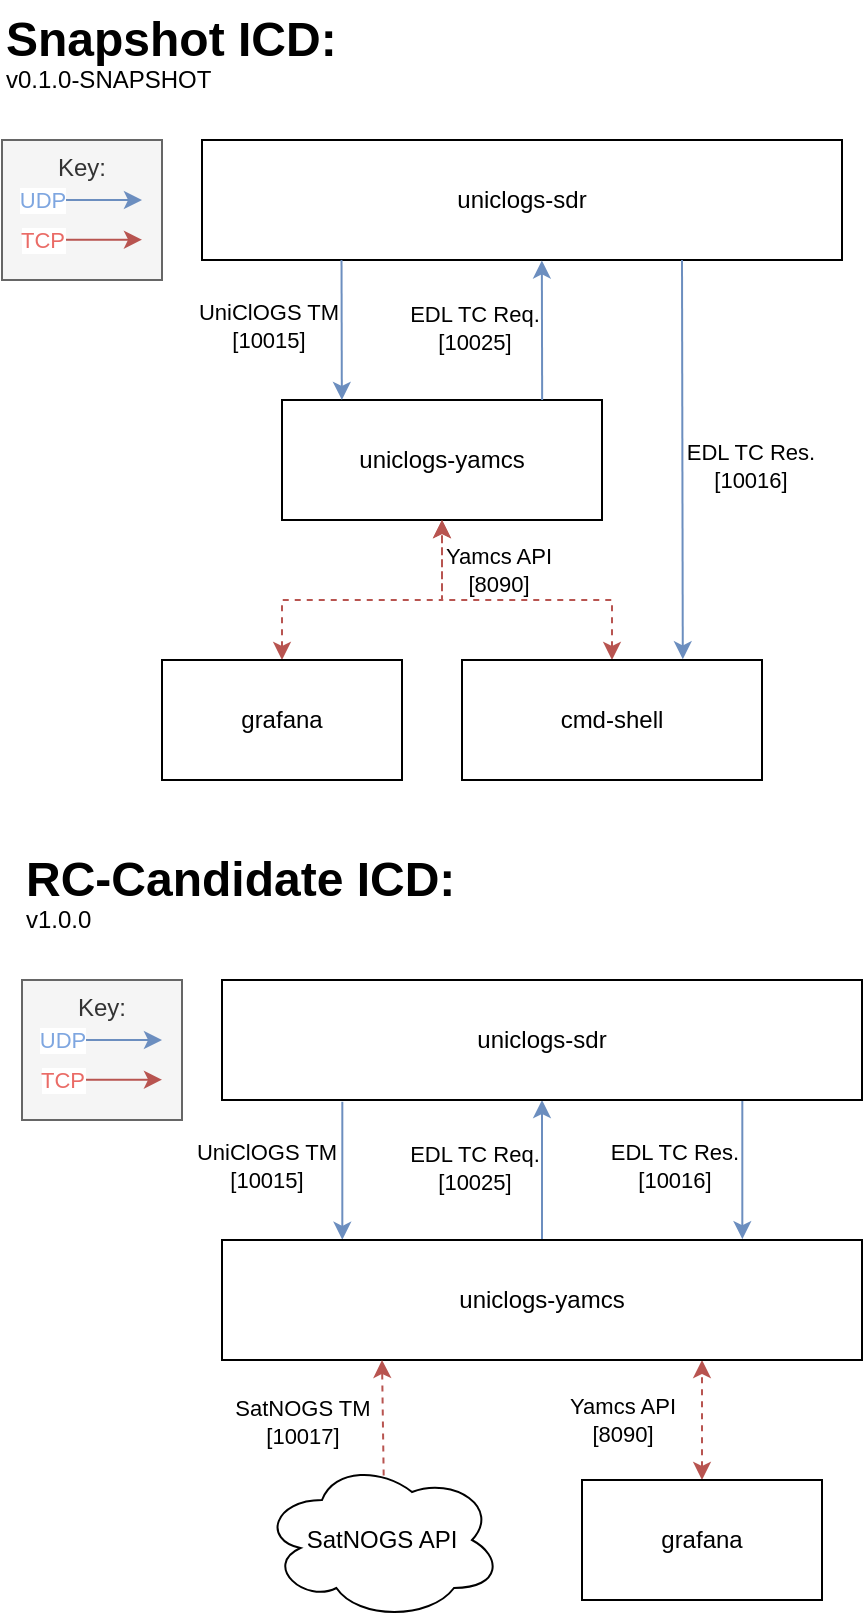 <mxfile version="22.0.0" type="device" pages="2">
  <diagram name="1.0.0" id="e9TI5_K4IV4O8QOR8daj">
    <mxGraphModel dx="1478" dy="1252" grid="1" gridSize="10" guides="1" tooltips="1" connect="1" arrows="1" fold="1" page="0" pageScale="1" pageWidth="850" pageHeight="1100" math="0" shadow="0">
      <root>
        <mxCell id="cn-GWUwfrTkV4uHzCgbF-0" />
        <mxCell id="cn-GWUwfrTkV4uHzCgbF-1" parent="cn-GWUwfrTkV4uHzCgbF-0" />
        <mxCell id="cn-GWUwfrTkV4uHzCgbF-2" value="uniclogs-sdr" style="rounded=0;whiteSpace=wrap;html=1;" vertex="1" parent="cn-GWUwfrTkV4uHzCgbF-1">
          <mxGeometry x="170" y="50" width="320" height="60" as="geometry" />
        </mxCell>
        <mxCell id="cn-GWUwfrTkV4uHzCgbF-3" value="uniclogs-yamcs" style="rounded=0;whiteSpace=wrap;html=1;" vertex="1" parent="cn-GWUwfrTkV4uHzCgbF-1">
          <mxGeometry x="210" y="180" width="160" height="60" as="geometry" />
        </mxCell>
        <mxCell id="cn-GWUwfrTkV4uHzCgbF-4" value="" style="edgeStyle=orthogonalEdgeStyle;rounded=0;orthogonalLoop=1;jettySize=auto;html=1;dashed=1;exitX=0.5;exitY=0;exitDx=0;exitDy=0;startArrow=classic;startFill=1;fillColor=#f8cecc;strokeColor=#b85450;" edge="1" parent="cn-GWUwfrTkV4uHzCgbF-1" source="cn-GWUwfrTkV4uHzCgbF-6" target="cn-GWUwfrTkV4uHzCgbF-3">
          <mxGeometry relative="1" as="geometry">
            <Array as="points">
              <mxPoint x="375" y="280" />
              <mxPoint x="290" y="280" />
            </Array>
          </mxGeometry>
        </mxCell>
        <mxCell id="cn-GWUwfrTkV4uHzCgbF-6" value="cmd-shell" style="rounded=0;whiteSpace=wrap;html=1;" vertex="1" parent="cn-GWUwfrTkV4uHzCgbF-1">
          <mxGeometry x="300" y="310" width="150" height="60" as="geometry" />
        </mxCell>
        <mxCell id="cn-GWUwfrTkV4uHzCgbF-7" value="" style="endArrow=classic;html=1;rounded=0;exitX=0.75;exitY=1;exitDx=0;exitDy=0;entryX=0.736;entryY=-0.006;entryDx=0;entryDy=0;fillColor=#dae8fc;strokeColor=#6c8ebf;entryPerimeter=0;" edge="1" parent="cn-GWUwfrTkV4uHzCgbF-1" source="cn-GWUwfrTkV4uHzCgbF-2" target="cn-GWUwfrTkV4uHzCgbF-6">
          <mxGeometry width="50" height="50" relative="1" as="geometry">
            <mxPoint x="400" y="460" as="sourcePoint" />
            <mxPoint x="450" y="390" as="targetPoint" />
          </mxGeometry>
        </mxCell>
        <mxCell id="cn-GWUwfrTkV4uHzCgbF-8" value="EDL TC Res.&lt;br&gt;[10016]" style="edgeLabel;html=1;align=center;verticalAlign=middle;resizable=0;points=[];" vertex="1" connectable="0" parent="cn-GWUwfrTkV4uHzCgbF-7">
          <mxGeometry x="0.111" y="2" relative="1" as="geometry">
            <mxPoint x="32" y="-8" as="offset" />
          </mxGeometry>
        </mxCell>
        <mxCell id="cn-GWUwfrTkV4uHzCgbF-9" value="" style="endArrow=classic;html=1;rounded=0;exitX=0.813;exitY=0;exitDx=0;exitDy=0;entryX=0.531;entryY=1.004;entryDx=0;entryDy=0;fillColor=#dae8fc;strokeColor=#6c8ebf;entryPerimeter=0;exitPerimeter=0;" edge="1" parent="cn-GWUwfrTkV4uHzCgbF-1" source="cn-GWUwfrTkV4uHzCgbF-3" target="cn-GWUwfrTkV4uHzCgbF-2">
          <mxGeometry width="50" height="50" relative="1" as="geometry">
            <mxPoint x="400" y="460" as="sourcePoint" />
            <mxPoint x="450" y="410" as="targetPoint" />
          </mxGeometry>
        </mxCell>
        <mxCell id="cn-GWUwfrTkV4uHzCgbF-10" value="EDL TC Req.&lt;br&gt;[10025]" style="edgeLabel;html=1;align=center;verticalAlign=middle;resizable=0;points=[];" vertex="1" connectable="0" parent="cn-GWUwfrTkV4uHzCgbF-9">
          <mxGeometry x="0.446" y="-2" relative="1" as="geometry">
            <mxPoint x="-36" y="14" as="offset" />
          </mxGeometry>
        </mxCell>
        <mxCell id="cn-GWUwfrTkV4uHzCgbF-11" value="" style="endArrow=classic;html=1;rounded=0;exitX=0.218;exitY=0.999;exitDx=0;exitDy=0;entryX=0.187;entryY=-0.001;entryDx=0;entryDy=0;fillColor=#dae8fc;strokeColor=#6c8ebf;entryPerimeter=0;exitPerimeter=0;" edge="1" parent="cn-GWUwfrTkV4uHzCgbF-1" source="cn-GWUwfrTkV4uHzCgbF-2" target="cn-GWUwfrTkV4uHzCgbF-3">
          <mxGeometry width="50" height="50" relative="1" as="geometry">
            <mxPoint x="400" y="460" as="sourcePoint" />
            <mxPoint x="450" y="410" as="targetPoint" />
          </mxGeometry>
        </mxCell>
        <mxCell id="cn-GWUwfrTkV4uHzCgbF-12" value="UniClOGS TM&lt;br&gt;[10015]" style="edgeLabel;html=1;align=center;verticalAlign=middle;resizable=0;points=[];" vertex="1" connectable="0" parent="cn-GWUwfrTkV4uHzCgbF-11">
          <mxGeometry x="-0.398" y="2" relative="1" as="geometry">
            <mxPoint x="-39" y="12" as="offset" />
          </mxGeometry>
        </mxCell>
        <mxCell id="cn-GWUwfrTkV4uHzCgbF-13" value="" style="edgeStyle=orthogonalEdgeStyle;rounded=0;orthogonalLoop=1;jettySize=auto;html=1;dashed=1;entryX=0.5;entryY=1;entryDx=0;entryDy=0;startArrow=classic;startFill=1;exitX=0.5;exitY=0;exitDx=0;exitDy=0;fillColor=#f8cecc;strokeColor=#b85450;" edge="1" parent="cn-GWUwfrTkV4uHzCgbF-1" source="cn-GWUwfrTkV4uHzCgbF-15" target="cn-GWUwfrTkV4uHzCgbF-3">
          <mxGeometry relative="1" as="geometry">
            <Array as="points">
              <mxPoint x="210" y="280" />
              <mxPoint x="290" y="280" />
            </Array>
          </mxGeometry>
        </mxCell>
        <mxCell id="cn-GWUwfrTkV4uHzCgbF-14" value="Yamcs API&lt;br&gt;[8090]" style="edgeLabel;html=1;align=center;verticalAlign=middle;resizable=0;points=[];" vertex="1" connectable="0" parent="cn-GWUwfrTkV4uHzCgbF-13">
          <mxGeometry x="0.634" relative="1" as="geometry">
            <mxPoint x="28" y="-3" as="offset" />
          </mxGeometry>
        </mxCell>
        <mxCell id="cn-GWUwfrTkV4uHzCgbF-15" value="grafana" style="rounded=0;whiteSpace=wrap;html=1;" vertex="1" parent="cn-GWUwfrTkV4uHzCgbF-1">
          <mxGeometry x="150" y="310" width="120" height="60" as="geometry" />
        </mxCell>
        <mxCell id="cn-GWUwfrTkV4uHzCgbF-16" value="" style="group" vertex="1" connectable="0" parent="cn-GWUwfrTkV4uHzCgbF-1">
          <mxGeometry x="70" y="50" width="80" height="70" as="geometry" />
        </mxCell>
        <mxCell id="cn-GWUwfrTkV4uHzCgbF-17" value="Key:" style="group;fillColor=#f5f5f5;fontColor=#333333;strokeColor=#666666;container=0;" vertex="1" connectable="0" parent="cn-GWUwfrTkV4uHzCgbF-16">
          <mxGeometry width="80" height="70" as="geometry" />
        </mxCell>
        <mxCell id="cn-GWUwfrTkV4uHzCgbF-18" value="" style="endArrow=classic;html=1;rounded=0;fillColor=#dae8fc;strokeColor=#6c8ebf;" edge="1" parent="cn-GWUwfrTkV4uHzCgbF-16">
          <mxGeometry width="50" height="50" relative="1" as="geometry">
            <mxPoint x="30" y="30" as="sourcePoint" />
            <mxPoint x="70" y="30" as="targetPoint" />
          </mxGeometry>
        </mxCell>
        <mxCell id="cn-GWUwfrTkV4uHzCgbF-19" value="UDP" style="edgeLabel;html=1;align=center;verticalAlign=middle;resizable=0;points=[];fontColor=#7EA6E0;" vertex="1" connectable="0" parent="cn-GWUwfrTkV4uHzCgbF-18">
          <mxGeometry x="-0.45" relative="1" as="geometry">
            <mxPoint x="-21" as="offset" />
          </mxGeometry>
        </mxCell>
        <mxCell id="cn-GWUwfrTkV4uHzCgbF-20" value="" style="endArrow=classic;html=1;rounded=0;fillColor=#f8cecc;strokeColor=#b85450;" edge="1" parent="cn-GWUwfrTkV4uHzCgbF-16">
          <mxGeometry width="50" height="50" relative="1" as="geometry">
            <mxPoint x="30" y="49.83" as="sourcePoint" />
            <mxPoint x="70" y="49.83" as="targetPoint" />
          </mxGeometry>
        </mxCell>
        <mxCell id="cn-GWUwfrTkV4uHzCgbF-21" value="TCP" style="edgeLabel;html=1;align=center;verticalAlign=middle;resizable=0;points=[];fontColor=#EA6B66;" vertex="1" connectable="0" parent="cn-GWUwfrTkV4uHzCgbF-20">
          <mxGeometry x="-0.45" relative="1" as="geometry">
            <mxPoint x="-21" as="offset" />
          </mxGeometry>
        </mxCell>
        <mxCell id="cn-GWUwfrTkV4uHzCgbF-22" value="Snapshot ICD:" style="text;strokeColor=none;fillColor=none;html=1;fontSize=24;fontStyle=1;verticalAlign=middle;align=left;fontColor=#000000;" vertex="1" parent="cn-GWUwfrTkV4uHzCgbF-1">
          <mxGeometry x="70" y="-20" width="170" height="40" as="geometry" />
        </mxCell>
        <mxCell id="cn-GWUwfrTkV4uHzCgbF-23" value="v0.1.0-SNAPSHOT" style="text;html=1;strokeColor=none;fillColor=none;align=left;verticalAlign=middle;whiteSpace=wrap;rounded=0;fontColor=#000000;" vertex="1" parent="cn-GWUwfrTkV4uHzCgbF-1">
          <mxGeometry x="70" y="10" width="120" height="20" as="geometry" />
        </mxCell>
        <mxCell id="cn-GWUwfrTkV4uHzCgbF-24" value="uniclogs-sdr" style="rounded=0;whiteSpace=wrap;html=1;" vertex="1" parent="cn-GWUwfrTkV4uHzCgbF-1">
          <mxGeometry x="180" y="470" width="320" height="60" as="geometry" />
        </mxCell>
        <mxCell id="cn-GWUwfrTkV4uHzCgbF-25" value="uniclogs-yamcs" style="rounded=0;whiteSpace=wrap;html=1;" vertex="1" parent="cn-GWUwfrTkV4uHzCgbF-1">
          <mxGeometry x="220" y="600" width="160" height="60" as="geometry" />
        </mxCell>
        <mxCell id="cn-GWUwfrTkV4uHzCgbF-26" value="" style="endArrow=classic;html=1;rounded=0;exitX=0.813;exitY=1.002;exitDx=0;exitDy=0;entryX=0.813;entryY=-0.007;entryDx=0;entryDy=0;fillColor=#dae8fc;strokeColor=#6c8ebf;entryPerimeter=0;exitPerimeter=0;" edge="1" parent="cn-GWUwfrTkV4uHzCgbF-1" source="cn-GWUwfrTkV4uHzCgbF-43" target="cn-GWUwfrTkV4uHzCgbF-44">
          <mxGeometry width="50" height="50" relative="1" as="geometry">
            <mxPoint x="410" y="880" as="sourcePoint" />
            <mxPoint x="460" y="810" as="targetPoint" />
          </mxGeometry>
        </mxCell>
        <mxCell id="cn-GWUwfrTkV4uHzCgbF-27" value="EDL TC Res.&lt;br&gt;[10016]" style="edgeLabel;html=1;align=center;verticalAlign=middle;resizable=0;points=[];" vertex="1" connectable="0" parent="cn-GWUwfrTkV4uHzCgbF-26">
          <mxGeometry x="0.111" y="2" relative="1" as="geometry">
            <mxPoint x="-36" y="-6" as="offset" />
          </mxGeometry>
        </mxCell>
        <mxCell id="cn-GWUwfrTkV4uHzCgbF-28" value="" style="endArrow=classic;html=1;rounded=0;exitX=0.75;exitY=0;exitDx=0;exitDy=0;entryX=0.5;entryY=1;entryDx=0;entryDy=0;fillColor=#dae8fc;strokeColor=#6c8ebf;" edge="1" parent="cn-GWUwfrTkV4uHzCgbF-1" source="cn-GWUwfrTkV4uHzCgbF-25" target="cn-GWUwfrTkV4uHzCgbF-24">
          <mxGeometry width="50" height="50" relative="1" as="geometry">
            <mxPoint x="410" y="880" as="sourcePoint" />
            <mxPoint x="460" y="830" as="targetPoint" />
          </mxGeometry>
        </mxCell>
        <mxCell id="cn-GWUwfrTkV4uHzCgbF-29" value="EDL TC Req.&lt;br&gt;[10025]" style="edgeLabel;html=1;align=center;verticalAlign=middle;resizable=0;points=[];" vertex="1" connectable="0" parent="cn-GWUwfrTkV4uHzCgbF-28">
          <mxGeometry x="0.446" y="-2" relative="1" as="geometry">
            <mxPoint x="-36" y="14" as="offset" />
          </mxGeometry>
        </mxCell>
        <mxCell id="cn-GWUwfrTkV4uHzCgbF-30" value="" style="endArrow=classic;html=1;rounded=0;exitX=0.188;exitY=1.015;exitDx=0;exitDy=0;entryX=0.188;entryY=-0.002;entryDx=0;entryDy=0;fillColor=#dae8fc;strokeColor=#6c8ebf;exitPerimeter=0;entryPerimeter=0;" edge="1" parent="cn-GWUwfrTkV4uHzCgbF-1" source="cn-GWUwfrTkV4uHzCgbF-43" target="cn-GWUwfrTkV4uHzCgbF-44">
          <mxGeometry width="50" height="50" relative="1" as="geometry">
            <mxPoint x="410" y="880" as="sourcePoint" />
            <mxPoint x="460" y="830" as="targetPoint" />
          </mxGeometry>
        </mxCell>
        <mxCell id="cn-GWUwfrTkV4uHzCgbF-31" value="UniClOGS TM&lt;br&gt;[10015]" style="edgeLabel;html=1;align=center;verticalAlign=middle;resizable=0;points=[];" vertex="1" connectable="0" parent="cn-GWUwfrTkV4uHzCgbF-30">
          <mxGeometry x="-0.398" y="2" relative="1" as="geometry">
            <mxPoint x="-40" y="11" as="offset" />
          </mxGeometry>
        </mxCell>
        <mxCell id="cn-GWUwfrTkV4uHzCgbF-32" value="" style="edgeStyle=orthogonalEdgeStyle;rounded=0;orthogonalLoop=1;jettySize=auto;html=1;dashed=1;entryX=0.75;entryY=1;entryDx=0;entryDy=0;startArrow=classic;startFill=1;exitX=0.5;exitY=0;exitDx=0;exitDy=0;fillColor=#f8cecc;strokeColor=#b85450;" edge="1" parent="cn-GWUwfrTkV4uHzCgbF-1" source="cn-GWUwfrTkV4uHzCgbF-34" target="cn-GWUwfrTkV4uHzCgbF-44">
          <mxGeometry relative="1" as="geometry" />
        </mxCell>
        <mxCell id="cn-GWUwfrTkV4uHzCgbF-33" value="Yamcs API&lt;br&gt;[8090]" style="edgeLabel;html=1;align=center;verticalAlign=middle;resizable=0;points=[];" vertex="1" connectable="0" parent="cn-GWUwfrTkV4uHzCgbF-32">
          <mxGeometry x="-0.086" relative="1" as="geometry">
            <mxPoint x="-40" y="-3" as="offset" />
          </mxGeometry>
        </mxCell>
        <mxCell id="cn-GWUwfrTkV4uHzCgbF-34" value="grafana" style="rounded=0;whiteSpace=wrap;html=1;" vertex="1" parent="cn-GWUwfrTkV4uHzCgbF-1">
          <mxGeometry x="360" y="720" width="120" height="60" as="geometry" />
        </mxCell>
        <mxCell id="cn-GWUwfrTkV4uHzCgbF-35" value="" style="group" vertex="1" connectable="0" parent="cn-GWUwfrTkV4uHzCgbF-1">
          <mxGeometry x="80" y="470" width="80" height="70" as="geometry" />
        </mxCell>
        <mxCell id="cn-GWUwfrTkV4uHzCgbF-36" value="Key:" style="group;fillColor=#f5f5f5;fontColor=#333333;strokeColor=#666666;container=0;" vertex="1" connectable="0" parent="cn-GWUwfrTkV4uHzCgbF-35">
          <mxGeometry width="80" height="70" as="geometry" />
        </mxCell>
        <mxCell id="cn-GWUwfrTkV4uHzCgbF-37" value="" style="endArrow=classic;html=1;rounded=0;fillColor=#dae8fc;strokeColor=#6c8ebf;" edge="1" parent="cn-GWUwfrTkV4uHzCgbF-35">
          <mxGeometry width="50" height="50" relative="1" as="geometry">
            <mxPoint x="30" y="30" as="sourcePoint" />
            <mxPoint x="70" y="30" as="targetPoint" />
          </mxGeometry>
        </mxCell>
        <mxCell id="cn-GWUwfrTkV4uHzCgbF-38" value="UDP" style="edgeLabel;html=1;align=center;verticalAlign=middle;resizable=0;points=[];fontColor=#7EA6E0;" vertex="1" connectable="0" parent="cn-GWUwfrTkV4uHzCgbF-37">
          <mxGeometry x="-0.45" relative="1" as="geometry">
            <mxPoint x="-21" as="offset" />
          </mxGeometry>
        </mxCell>
        <mxCell id="cn-GWUwfrTkV4uHzCgbF-39" value="" style="endArrow=classic;html=1;rounded=0;fillColor=#f8cecc;strokeColor=#b85450;" edge="1" parent="cn-GWUwfrTkV4uHzCgbF-35">
          <mxGeometry width="50" height="50" relative="1" as="geometry">
            <mxPoint x="30" y="49.83" as="sourcePoint" />
            <mxPoint x="70" y="49.83" as="targetPoint" />
          </mxGeometry>
        </mxCell>
        <mxCell id="cn-GWUwfrTkV4uHzCgbF-40" value="TCP" style="edgeLabel;html=1;align=center;verticalAlign=middle;resizable=0;points=[];fontColor=#EA6B66;" vertex="1" connectable="0" parent="cn-GWUwfrTkV4uHzCgbF-39">
          <mxGeometry x="-0.45" relative="1" as="geometry">
            <mxPoint x="-21" as="offset" />
          </mxGeometry>
        </mxCell>
        <mxCell id="cn-GWUwfrTkV4uHzCgbF-41" value="RC-Candidate ICD:" style="text;strokeColor=none;fillColor=none;html=1;fontSize=24;fontStyle=1;verticalAlign=middle;align=left;fontColor=#000000;" vertex="1" parent="cn-GWUwfrTkV4uHzCgbF-1">
          <mxGeometry x="80" y="400" width="220" height="40" as="geometry" />
        </mxCell>
        <mxCell id="cn-GWUwfrTkV4uHzCgbF-42" value="v1.0.0" style="text;html=1;strokeColor=none;fillColor=none;align=left;verticalAlign=middle;whiteSpace=wrap;rounded=0;fontColor=#000000;" vertex="1" parent="cn-GWUwfrTkV4uHzCgbF-1">
          <mxGeometry x="80" y="430" width="120" height="20" as="geometry" />
        </mxCell>
        <mxCell id="cn-GWUwfrTkV4uHzCgbF-43" value="uniclogs-sdr" style="rounded=0;whiteSpace=wrap;html=1;" vertex="1" parent="cn-GWUwfrTkV4uHzCgbF-1">
          <mxGeometry x="180" y="470" width="320" height="60" as="geometry" />
        </mxCell>
        <mxCell id="cn-GWUwfrTkV4uHzCgbF-44" value="uniclogs-yamcs" style="rounded=0;whiteSpace=wrap;html=1;" vertex="1" parent="cn-GWUwfrTkV4uHzCgbF-1">
          <mxGeometry x="180" y="600" width="320" height="60" as="geometry" />
        </mxCell>
        <mxCell id="cn-GWUwfrTkV4uHzCgbF-45" value="SatNOGS API" style="ellipse;shape=cloud;whiteSpace=wrap;html=1;fontColor=#000000;" vertex="1" parent="cn-GWUwfrTkV4uHzCgbF-1">
          <mxGeometry x="200" y="710" width="120" height="80" as="geometry" />
        </mxCell>
        <mxCell id="cn-GWUwfrTkV4uHzCgbF-46" value="" style="endArrow=classic;html=1;rounded=0;fontColor=#000000;entryX=0.25;entryY=1;entryDx=0;entryDy=0;exitX=0.507;exitY=0.097;exitDx=0;exitDy=0;exitPerimeter=0;dashed=1;fillColor=#f8cecc;strokeColor=#b85450;" edge="1" parent="cn-GWUwfrTkV4uHzCgbF-1" source="cn-GWUwfrTkV4uHzCgbF-45" target="cn-GWUwfrTkV4uHzCgbF-44">
          <mxGeometry width="50" height="50" relative="1" as="geometry">
            <mxPoint x="10" y="620" as="sourcePoint" />
            <mxPoint x="210" y="630" as="targetPoint" />
          </mxGeometry>
        </mxCell>
        <mxCell id="cn-GWUwfrTkV4uHzCgbF-47" value="SatNOGS TM&lt;br&gt;[10017]" style="edgeLabel;html=1;align=center;verticalAlign=middle;resizable=0;points=[];" vertex="1" connectable="0" parent="cn-GWUwfrTkV4uHzCgbF-46">
          <mxGeometry x="-0.469" relative="1" as="geometry">
            <mxPoint x="-41" y="-12" as="offset" />
          </mxGeometry>
        </mxCell>
      </root>
    </mxGraphModel>
  </diagram>
  <diagram id="FkvmvaKM8GW2iYJLOqM9" name="0.1.0-SNAPSHOT">
    <mxGraphModel dx="1052" dy="1031" grid="1" gridSize="10" guides="1" tooltips="1" connect="1" arrows="1" fold="1" page="0" pageScale="1" pageWidth="850" pageHeight="1100" math="0" shadow="0">
      <root>
        <mxCell id="0" />
        <mxCell id="1" parent="0" />
        <mxCell id="pMuraK3EphatfSf_acge-1" value="uniclogs-sdr" style="rounded=0;whiteSpace=wrap;html=1;" parent="1" vertex="1">
          <mxGeometry x="170" y="50" width="320" height="60" as="geometry" />
        </mxCell>
        <mxCell id="pMuraK3EphatfSf_acge-2" value="uniclogs-yamcs" style="rounded=0;whiteSpace=wrap;html=1;" parent="1" vertex="1">
          <mxGeometry x="210" y="180" width="160" height="60" as="geometry" />
        </mxCell>
        <mxCell id="pMuraK3EphatfSf_acge-15" value="" style="edgeStyle=orthogonalEdgeStyle;rounded=0;orthogonalLoop=1;jettySize=auto;html=1;dashed=1;exitX=0.5;exitY=0;exitDx=0;exitDy=0;startArrow=classic;startFill=1;fillColor=#f8cecc;strokeColor=#b85450;" parent="1" source="pMuraK3EphatfSf_acge-3" target="pMuraK3EphatfSf_acge-2" edge="1">
          <mxGeometry relative="1" as="geometry">
            <Array as="points">
              <mxPoint x="375" y="280" />
              <mxPoint x="290" y="280" />
            </Array>
          </mxGeometry>
        </mxCell>
        <mxCell id="Nqf8Z1u_RFnQssg9x7je-1" style="edgeStyle=orthogonalEdgeStyle;rounded=0;orthogonalLoop=1;jettySize=auto;html=1;" edge="1" parent="1" source="pMuraK3EphatfSf_acge-3" target="Lsz9uFXEBw233Lw_fpnC-30">
          <mxGeometry relative="1" as="geometry" />
        </mxCell>
        <mxCell id="pMuraK3EphatfSf_acge-3" value="cmd-shell" style="rounded=0;whiteSpace=wrap;html=1;" parent="1" vertex="1">
          <mxGeometry x="300" y="310" width="150" height="60" as="geometry" />
        </mxCell>
        <mxCell id="pMuraK3EphatfSf_acge-6" value="" style="endArrow=classic;html=1;rounded=0;exitX=0.75;exitY=1;exitDx=0;exitDy=0;entryX=0.736;entryY=-0.006;entryDx=0;entryDy=0;fillColor=#dae8fc;strokeColor=#6c8ebf;entryPerimeter=0;" parent="1" source="pMuraK3EphatfSf_acge-1" target="pMuraK3EphatfSf_acge-3" edge="1">
          <mxGeometry width="50" height="50" relative="1" as="geometry">
            <mxPoint x="400" y="460" as="sourcePoint" />
            <mxPoint x="450" y="390" as="targetPoint" />
          </mxGeometry>
        </mxCell>
        <mxCell id="pMuraK3EphatfSf_acge-9" value="EDL TC Res.&lt;br&gt;[10016]" style="edgeLabel;html=1;align=center;verticalAlign=middle;resizable=0;points=[];" parent="pMuraK3EphatfSf_acge-6" vertex="1" connectable="0">
          <mxGeometry x="0.111" y="2" relative="1" as="geometry">
            <mxPoint x="32" y="-8" as="offset" />
          </mxGeometry>
        </mxCell>
        <mxCell id="pMuraK3EphatfSf_acge-7" value="" style="endArrow=classic;html=1;rounded=0;exitX=0.813;exitY=0;exitDx=0;exitDy=0;entryX=0.531;entryY=1.004;entryDx=0;entryDy=0;fillColor=#dae8fc;strokeColor=#6c8ebf;entryPerimeter=0;exitPerimeter=0;" parent="1" source="pMuraK3EphatfSf_acge-2" target="pMuraK3EphatfSf_acge-1" edge="1">
          <mxGeometry width="50" height="50" relative="1" as="geometry">
            <mxPoint x="400" y="460" as="sourcePoint" />
            <mxPoint x="450" y="410" as="targetPoint" />
          </mxGeometry>
        </mxCell>
        <mxCell id="pMuraK3EphatfSf_acge-10" value="EDL TC Req.&lt;br&gt;[10025]" style="edgeLabel;html=1;align=center;verticalAlign=middle;resizable=0;points=[];" parent="pMuraK3EphatfSf_acge-7" vertex="1" connectable="0">
          <mxGeometry x="0.446" y="-2" relative="1" as="geometry">
            <mxPoint x="-36" y="14" as="offset" />
          </mxGeometry>
        </mxCell>
        <mxCell id="pMuraK3EphatfSf_acge-8" value="" style="endArrow=classic;html=1;rounded=0;exitX=0.218;exitY=0.999;exitDx=0;exitDy=0;entryX=0.187;entryY=-0.001;entryDx=0;entryDy=0;fillColor=#dae8fc;strokeColor=#6c8ebf;entryPerimeter=0;exitPerimeter=0;" parent="1" source="pMuraK3EphatfSf_acge-1" target="pMuraK3EphatfSf_acge-2" edge="1">
          <mxGeometry width="50" height="50" relative="1" as="geometry">
            <mxPoint x="400" y="460" as="sourcePoint" />
            <mxPoint x="450" y="410" as="targetPoint" />
          </mxGeometry>
        </mxCell>
        <mxCell id="pMuraK3EphatfSf_acge-11" value="UniClOGS TM&lt;br&gt;[10015]" style="edgeLabel;html=1;align=center;verticalAlign=middle;resizable=0;points=[];" parent="pMuraK3EphatfSf_acge-8" vertex="1" connectable="0">
          <mxGeometry x="-0.398" y="2" relative="1" as="geometry">
            <mxPoint x="-39" y="12" as="offset" />
          </mxGeometry>
        </mxCell>
        <mxCell id="pMuraK3EphatfSf_acge-14" value="" style="edgeStyle=orthogonalEdgeStyle;rounded=0;orthogonalLoop=1;jettySize=auto;html=1;dashed=1;entryX=0.5;entryY=1;entryDx=0;entryDy=0;startArrow=classic;startFill=1;exitX=0.5;exitY=0;exitDx=0;exitDy=0;fillColor=#f8cecc;strokeColor=#b85450;" parent="1" source="pMuraK3EphatfSf_acge-13" target="pMuraK3EphatfSf_acge-2" edge="1">
          <mxGeometry relative="1" as="geometry">
            <Array as="points">
              <mxPoint x="210" y="280" />
              <mxPoint x="290" y="280" />
            </Array>
          </mxGeometry>
        </mxCell>
        <mxCell id="pMuraK3EphatfSf_acge-16" value="Yamcs API&lt;br&gt;[8090]" style="edgeLabel;html=1;align=center;verticalAlign=middle;resizable=0;points=[];" parent="pMuraK3EphatfSf_acge-14" vertex="1" connectable="0">
          <mxGeometry x="0.634" relative="1" as="geometry">
            <mxPoint x="28" y="-3" as="offset" />
          </mxGeometry>
        </mxCell>
        <mxCell id="pMuraK3EphatfSf_acge-13" value="grafana" style="rounded=0;whiteSpace=wrap;html=1;" parent="1" vertex="1">
          <mxGeometry x="150" y="310" width="120" height="60" as="geometry" />
        </mxCell>
        <mxCell id="Lsz9uFXEBw233Lw_fpnC-6" value="" style="group" parent="1" vertex="1" connectable="0">
          <mxGeometry x="70" y="50" width="80" height="70" as="geometry" />
        </mxCell>
        <mxCell id="Lsz9uFXEBw233Lw_fpnC-5" value="Key:" style="group;fillColor=#f5f5f5;fontColor=#333333;strokeColor=#666666;container=0;" parent="Lsz9uFXEBw233Lw_fpnC-6" vertex="1" connectable="0">
          <mxGeometry width="80" height="70" as="geometry" />
        </mxCell>
        <mxCell id="Lsz9uFXEBw233Lw_fpnC-1" value="" style="endArrow=classic;html=1;rounded=0;fillColor=#dae8fc;strokeColor=#6c8ebf;" parent="Lsz9uFXEBw233Lw_fpnC-6" edge="1">
          <mxGeometry width="50" height="50" relative="1" as="geometry">
            <mxPoint x="30" y="30" as="sourcePoint" />
            <mxPoint x="70" y="30" as="targetPoint" />
          </mxGeometry>
        </mxCell>
        <mxCell id="Lsz9uFXEBw233Lw_fpnC-2" value="UDP" style="edgeLabel;html=1;align=center;verticalAlign=middle;resizable=0;points=[];fontColor=#7EA6E0;" parent="Lsz9uFXEBw233Lw_fpnC-1" vertex="1" connectable="0">
          <mxGeometry x="-0.45" relative="1" as="geometry">
            <mxPoint x="-21" as="offset" />
          </mxGeometry>
        </mxCell>
        <mxCell id="Lsz9uFXEBw233Lw_fpnC-3" value="" style="endArrow=classic;html=1;rounded=0;fillColor=#f8cecc;strokeColor=#b85450;" parent="Lsz9uFXEBw233Lw_fpnC-6" edge="1">
          <mxGeometry width="50" height="50" relative="1" as="geometry">
            <mxPoint x="30" y="49.83" as="sourcePoint" />
            <mxPoint x="70" y="49.83" as="targetPoint" />
          </mxGeometry>
        </mxCell>
        <mxCell id="Lsz9uFXEBw233Lw_fpnC-4" value="TCP" style="edgeLabel;html=1;align=center;verticalAlign=middle;resizable=0;points=[];fontColor=#EA6B66;" parent="Lsz9uFXEBw233Lw_fpnC-3" vertex="1" connectable="0">
          <mxGeometry x="-0.45" relative="1" as="geometry">
            <mxPoint x="-21" as="offset" />
          </mxGeometry>
        </mxCell>
        <mxCell id="Lsz9uFXEBw233Lw_fpnC-7" value="Snapshot ICD:" style="text;strokeColor=none;fillColor=none;html=1;fontSize=24;fontStyle=1;verticalAlign=middle;align=left;fontColor=#000000;" parent="1" vertex="1">
          <mxGeometry x="70" y="-20" width="170" height="40" as="geometry" />
        </mxCell>
        <mxCell id="Lsz9uFXEBw233Lw_fpnC-8" value="v0.1.0-SNAPSHOT" style="text;html=1;strokeColor=none;fillColor=none;align=left;verticalAlign=middle;whiteSpace=wrap;rounded=0;fontColor=#000000;" parent="1" vertex="1">
          <mxGeometry x="70" y="10" width="120" height="20" as="geometry" />
        </mxCell>
        <mxCell id="Lsz9uFXEBw233Lw_fpnC-9" value="uniclogs-sdr" style="rounded=0;whiteSpace=wrap;html=1;" parent="1" vertex="1">
          <mxGeometry x="180" y="470" width="320" height="60" as="geometry" />
        </mxCell>
        <mxCell id="Lsz9uFXEBw233Lw_fpnC-10" value="uniclogs-yamcs" style="rounded=0;whiteSpace=wrap;html=1;" parent="1" vertex="1">
          <mxGeometry x="220" y="600" width="160" height="60" as="geometry" />
        </mxCell>
        <mxCell id="Lsz9uFXEBw233Lw_fpnC-13" value="" style="endArrow=classic;html=1;rounded=0;exitX=0.813;exitY=1.002;exitDx=0;exitDy=0;entryX=0.813;entryY=-0.007;entryDx=0;entryDy=0;fillColor=#dae8fc;strokeColor=#6c8ebf;entryPerimeter=0;exitPerimeter=0;" parent="1" source="Lsz9uFXEBw233Lw_fpnC-30" target="Lsz9uFXEBw233Lw_fpnC-31" edge="1">
          <mxGeometry width="50" height="50" relative="1" as="geometry">
            <mxPoint x="410" y="880" as="sourcePoint" />
            <mxPoint x="460" y="810" as="targetPoint" />
          </mxGeometry>
        </mxCell>
        <mxCell id="Lsz9uFXEBw233Lw_fpnC-14" value="EDL TC Res.&lt;br&gt;[10016]" style="edgeLabel;html=1;align=center;verticalAlign=middle;resizable=0;points=[];" parent="Lsz9uFXEBw233Lw_fpnC-13" vertex="1" connectable="0">
          <mxGeometry x="0.111" y="2" relative="1" as="geometry">
            <mxPoint x="-36" y="-6" as="offset" />
          </mxGeometry>
        </mxCell>
        <mxCell id="Lsz9uFXEBw233Lw_fpnC-15" value="" style="endArrow=classic;html=1;rounded=0;exitX=0.75;exitY=0;exitDx=0;exitDy=0;entryX=0.5;entryY=1;entryDx=0;entryDy=0;fillColor=#dae8fc;strokeColor=#6c8ebf;" parent="1" source="Lsz9uFXEBw233Lw_fpnC-10" target="Lsz9uFXEBw233Lw_fpnC-9" edge="1">
          <mxGeometry width="50" height="50" relative="1" as="geometry">
            <mxPoint x="410" y="880" as="sourcePoint" />
            <mxPoint x="460" y="830" as="targetPoint" />
          </mxGeometry>
        </mxCell>
        <mxCell id="Lsz9uFXEBw233Lw_fpnC-16" value="EDL TC Req.&lt;br&gt;[10025]" style="edgeLabel;html=1;align=center;verticalAlign=middle;resizable=0;points=[];" parent="Lsz9uFXEBw233Lw_fpnC-15" vertex="1" connectable="0">
          <mxGeometry x="0.446" y="-2" relative="1" as="geometry">
            <mxPoint x="-36" y="14" as="offset" />
          </mxGeometry>
        </mxCell>
        <mxCell id="Lsz9uFXEBw233Lw_fpnC-17" value="" style="endArrow=classic;html=1;rounded=0;exitX=0.188;exitY=1.015;exitDx=0;exitDy=0;entryX=0.188;entryY=-0.002;entryDx=0;entryDy=0;fillColor=#dae8fc;strokeColor=#6c8ebf;exitPerimeter=0;entryPerimeter=0;" parent="1" source="Lsz9uFXEBw233Lw_fpnC-30" target="Lsz9uFXEBw233Lw_fpnC-31" edge="1">
          <mxGeometry width="50" height="50" relative="1" as="geometry">
            <mxPoint x="410" y="880" as="sourcePoint" />
            <mxPoint x="460" y="830" as="targetPoint" />
          </mxGeometry>
        </mxCell>
        <mxCell id="Lsz9uFXEBw233Lw_fpnC-18" value="UniClOGS TM&lt;br&gt;[10015]" style="edgeLabel;html=1;align=center;verticalAlign=middle;resizable=0;points=[];" parent="Lsz9uFXEBw233Lw_fpnC-17" vertex="1" connectable="0">
          <mxGeometry x="-0.398" y="2" relative="1" as="geometry">
            <mxPoint x="-40" y="11" as="offset" />
          </mxGeometry>
        </mxCell>
        <mxCell id="Lsz9uFXEBw233Lw_fpnC-19" value="" style="edgeStyle=orthogonalEdgeStyle;rounded=0;orthogonalLoop=1;jettySize=auto;html=1;dashed=1;entryX=0.75;entryY=1;entryDx=0;entryDy=0;startArrow=classic;startFill=1;exitX=0.5;exitY=0;exitDx=0;exitDy=0;fillColor=#f8cecc;strokeColor=#b85450;" parent="1" source="Lsz9uFXEBw233Lw_fpnC-21" target="Lsz9uFXEBw233Lw_fpnC-31" edge="1">
          <mxGeometry relative="1" as="geometry" />
        </mxCell>
        <mxCell id="Lsz9uFXEBw233Lw_fpnC-35" value="Yamcs API&lt;br&gt;[8090]" style="edgeLabel;html=1;align=center;verticalAlign=middle;resizable=0;points=[];" parent="Lsz9uFXEBw233Lw_fpnC-19" vertex="1" connectable="0">
          <mxGeometry x="-0.086" relative="1" as="geometry">
            <mxPoint x="-40" y="-3" as="offset" />
          </mxGeometry>
        </mxCell>
        <mxCell id="Lsz9uFXEBw233Lw_fpnC-21" value="grafana" style="rounded=0;whiteSpace=wrap;html=1;" parent="1" vertex="1">
          <mxGeometry x="360" y="720" width="120" height="60" as="geometry" />
        </mxCell>
        <mxCell id="Lsz9uFXEBw233Lw_fpnC-22" value="" style="group" parent="1" vertex="1" connectable="0">
          <mxGeometry x="80" y="470" width="80" height="70" as="geometry" />
        </mxCell>
        <mxCell id="Lsz9uFXEBw233Lw_fpnC-23" value="Key:" style="group;fillColor=#f5f5f5;fontColor=#333333;strokeColor=#666666;container=0;" parent="Lsz9uFXEBw233Lw_fpnC-22" vertex="1" connectable="0">
          <mxGeometry width="80" height="70" as="geometry" />
        </mxCell>
        <mxCell id="Lsz9uFXEBw233Lw_fpnC-24" value="" style="endArrow=classic;html=1;rounded=0;fillColor=#dae8fc;strokeColor=#6c8ebf;" parent="Lsz9uFXEBw233Lw_fpnC-22" edge="1">
          <mxGeometry width="50" height="50" relative="1" as="geometry">
            <mxPoint x="30" y="30" as="sourcePoint" />
            <mxPoint x="70" y="30" as="targetPoint" />
          </mxGeometry>
        </mxCell>
        <mxCell id="Lsz9uFXEBw233Lw_fpnC-25" value="UDP" style="edgeLabel;html=1;align=center;verticalAlign=middle;resizable=0;points=[];fontColor=#7EA6E0;" parent="Lsz9uFXEBw233Lw_fpnC-24" vertex="1" connectable="0">
          <mxGeometry x="-0.45" relative="1" as="geometry">
            <mxPoint x="-21" as="offset" />
          </mxGeometry>
        </mxCell>
        <mxCell id="Lsz9uFXEBw233Lw_fpnC-26" value="" style="endArrow=classic;html=1;rounded=0;fillColor=#f8cecc;strokeColor=#b85450;" parent="Lsz9uFXEBw233Lw_fpnC-22" edge="1">
          <mxGeometry width="50" height="50" relative="1" as="geometry">
            <mxPoint x="30" y="49.83" as="sourcePoint" />
            <mxPoint x="70" y="49.83" as="targetPoint" />
          </mxGeometry>
        </mxCell>
        <mxCell id="Lsz9uFXEBw233Lw_fpnC-27" value="TCP" style="edgeLabel;html=1;align=center;verticalAlign=middle;resizable=0;points=[];fontColor=#EA6B66;" parent="Lsz9uFXEBw233Lw_fpnC-26" vertex="1" connectable="0">
          <mxGeometry x="-0.45" relative="1" as="geometry">
            <mxPoint x="-21" as="offset" />
          </mxGeometry>
        </mxCell>
        <mxCell id="Lsz9uFXEBw233Lw_fpnC-28" value="RC-Candidate ICD:" style="text;strokeColor=none;fillColor=none;html=1;fontSize=24;fontStyle=1;verticalAlign=middle;align=left;fontColor=#000000;" parent="1" vertex="1">
          <mxGeometry x="80" y="400" width="220" height="40" as="geometry" />
        </mxCell>
        <mxCell id="Lsz9uFXEBw233Lw_fpnC-29" value="v1.0.0" style="text;html=1;strokeColor=none;fillColor=none;align=left;verticalAlign=middle;whiteSpace=wrap;rounded=0;fontColor=#000000;" parent="1" vertex="1">
          <mxGeometry x="80" y="430" width="120" height="20" as="geometry" />
        </mxCell>
        <mxCell id="Lsz9uFXEBw233Lw_fpnC-30" value="uniclogs-sdr" style="rounded=0;whiteSpace=wrap;html=1;" parent="1" vertex="1">
          <mxGeometry x="180" y="470" width="320" height="60" as="geometry" />
        </mxCell>
        <mxCell id="Lsz9uFXEBw233Lw_fpnC-31" value="uniclogs-yamcs" style="rounded=0;whiteSpace=wrap;html=1;" parent="1" vertex="1">
          <mxGeometry x="180" y="600" width="320" height="60" as="geometry" />
        </mxCell>
        <mxCell id="Lsz9uFXEBw233Lw_fpnC-32" value="SatNOGS API" style="ellipse;shape=cloud;whiteSpace=wrap;html=1;fontColor=#000000;" parent="1" vertex="1">
          <mxGeometry x="200" y="710" width="120" height="80" as="geometry" />
        </mxCell>
        <mxCell id="Lsz9uFXEBw233Lw_fpnC-33" value="" style="endArrow=classic;html=1;rounded=0;fontColor=#000000;entryX=0.25;entryY=1;entryDx=0;entryDy=0;exitX=0.507;exitY=0.097;exitDx=0;exitDy=0;exitPerimeter=0;dashed=1;fillColor=#f8cecc;strokeColor=#b85450;" parent="1" source="Lsz9uFXEBw233Lw_fpnC-32" target="Lsz9uFXEBw233Lw_fpnC-31" edge="1">
          <mxGeometry width="50" height="50" relative="1" as="geometry">
            <mxPoint x="10" y="620" as="sourcePoint" />
            <mxPoint x="210" y="630" as="targetPoint" />
          </mxGeometry>
        </mxCell>
        <mxCell id="Lsz9uFXEBw233Lw_fpnC-34" value="SatNOGS TM&lt;br&gt;[10017]" style="edgeLabel;html=1;align=center;verticalAlign=middle;resizable=0;points=[];" parent="Lsz9uFXEBw233Lw_fpnC-33" vertex="1" connectable="0">
          <mxGeometry x="-0.469" relative="1" as="geometry">
            <mxPoint x="-41" y="-12" as="offset" />
          </mxGeometry>
        </mxCell>
      </root>
    </mxGraphModel>
  </diagram>
</mxfile>
